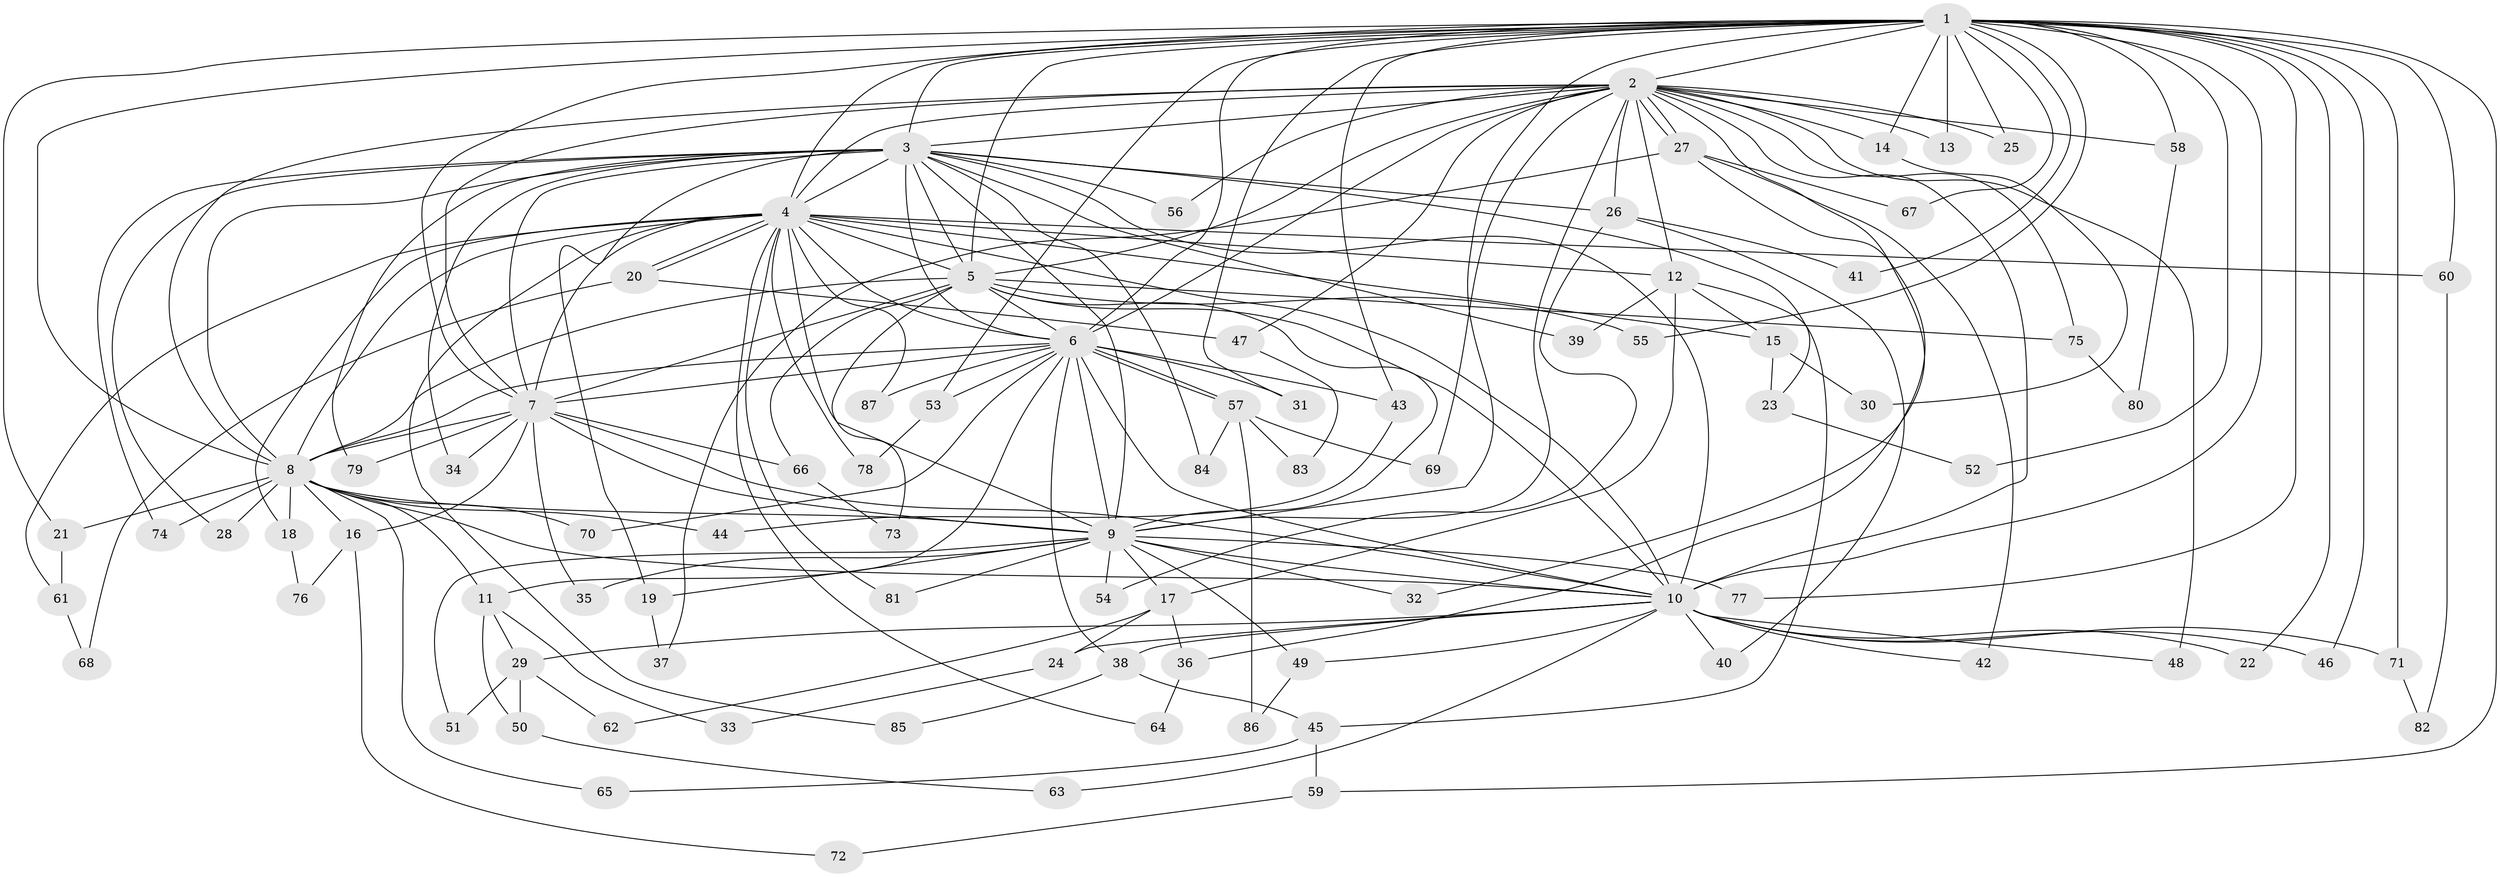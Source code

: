 // coarse degree distribution, {27: 0.014705882352941176, 19: 0.04411764705882353, 15: 0.014705882352941176, 14: 0.029411764705882353, 17: 0.014705882352941176, 4: 0.058823529411764705, 8: 0.014705882352941176, 2: 0.47058823529411764, 3: 0.20588235294117646, 6: 0.04411764705882353, 5: 0.04411764705882353, 1: 0.04411764705882353}
// Generated by graph-tools (version 1.1) at 2025/23/03/03/25 07:23:41]
// undirected, 87 vertices, 199 edges
graph export_dot {
graph [start="1"]
  node [color=gray90,style=filled];
  1;
  2;
  3;
  4;
  5;
  6;
  7;
  8;
  9;
  10;
  11;
  12;
  13;
  14;
  15;
  16;
  17;
  18;
  19;
  20;
  21;
  22;
  23;
  24;
  25;
  26;
  27;
  28;
  29;
  30;
  31;
  32;
  33;
  34;
  35;
  36;
  37;
  38;
  39;
  40;
  41;
  42;
  43;
  44;
  45;
  46;
  47;
  48;
  49;
  50;
  51;
  52;
  53;
  54;
  55;
  56;
  57;
  58;
  59;
  60;
  61;
  62;
  63;
  64;
  65;
  66;
  67;
  68;
  69;
  70;
  71;
  72;
  73;
  74;
  75;
  76;
  77;
  78;
  79;
  80;
  81;
  82;
  83;
  84;
  85;
  86;
  87;
  1 -- 2;
  1 -- 3;
  1 -- 4;
  1 -- 5;
  1 -- 6;
  1 -- 7;
  1 -- 8;
  1 -- 9;
  1 -- 10;
  1 -- 13;
  1 -- 14;
  1 -- 21;
  1 -- 22;
  1 -- 25;
  1 -- 31;
  1 -- 41;
  1 -- 43;
  1 -- 46;
  1 -- 52;
  1 -- 53;
  1 -- 55;
  1 -- 58;
  1 -- 59;
  1 -- 60;
  1 -- 67;
  1 -- 71;
  1 -- 77;
  2 -- 3;
  2 -- 4;
  2 -- 5;
  2 -- 6;
  2 -- 7;
  2 -- 8;
  2 -- 9;
  2 -- 10;
  2 -- 12;
  2 -- 13;
  2 -- 14;
  2 -- 25;
  2 -- 26;
  2 -- 27;
  2 -- 27;
  2 -- 32;
  2 -- 47;
  2 -- 48;
  2 -- 56;
  2 -- 58;
  2 -- 69;
  2 -- 75;
  3 -- 4;
  3 -- 5;
  3 -- 6;
  3 -- 7;
  3 -- 8;
  3 -- 9;
  3 -- 10;
  3 -- 19;
  3 -- 23;
  3 -- 26;
  3 -- 28;
  3 -- 34;
  3 -- 39;
  3 -- 56;
  3 -- 74;
  3 -- 79;
  3 -- 84;
  4 -- 5;
  4 -- 6;
  4 -- 7;
  4 -- 8;
  4 -- 9;
  4 -- 10;
  4 -- 12;
  4 -- 15;
  4 -- 18;
  4 -- 20;
  4 -- 20;
  4 -- 60;
  4 -- 61;
  4 -- 64;
  4 -- 78;
  4 -- 81;
  4 -- 85;
  4 -- 87;
  5 -- 6;
  5 -- 7;
  5 -- 8;
  5 -- 9;
  5 -- 10;
  5 -- 55;
  5 -- 66;
  5 -- 73;
  5 -- 75;
  6 -- 7;
  6 -- 8;
  6 -- 9;
  6 -- 10;
  6 -- 11;
  6 -- 31;
  6 -- 38;
  6 -- 43;
  6 -- 53;
  6 -- 57;
  6 -- 57;
  6 -- 70;
  6 -- 87;
  7 -- 8;
  7 -- 9;
  7 -- 10;
  7 -- 16;
  7 -- 34;
  7 -- 35;
  7 -- 66;
  7 -- 79;
  8 -- 9;
  8 -- 10;
  8 -- 11;
  8 -- 16;
  8 -- 18;
  8 -- 21;
  8 -- 28;
  8 -- 44;
  8 -- 65;
  8 -- 70;
  8 -- 74;
  9 -- 10;
  9 -- 17;
  9 -- 19;
  9 -- 32;
  9 -- 35;
  9 -- 49;
  9 -- 51;
  9 -- 54;
  9 -- 77;
  9 -- 81;
  10 -- 22;
  10 -- 24;
  10 -- 29;
  10 -- 38;
  10 -- 40;
  10 -- 42;
  10 -- 46;
  10 -- 48;
  10 -- 49;
  10 -- 63;
  10 -- 71;
  11 -- 29;
  11 -- 33;
  11 -- 50;
  12 -- 15;
  12 -- 17;
  12 -- 39;
  12 -- 45;
  14 -- 30;
  15 -- 23;
  15 -- 30;
  16 -- 72;
  16 -- 76;
  17 -- 24;
  17 -- 36;
  17 -- 62;
  18 -- 76;
  19 -- 37;
  20 -- 47;
  20 -- 68;
  21 -- 61;
  23 -- 52;
  24 -- 33;
  26 -- 40;
  26 -- 41;
  26 -- 54;
  27 -- 36;
  27 -- 37;
  27 -- 42;
  27 -- 67;
  29 -- 50;
  29 -- 51;
  29 -- 62;
  36 -- 64;
  38 -- 45;
  38 -- 85;
  43 -- 44;
  45 -- 59;
  45 -- 65;
  47 -- 83;
  49 -- 86;
  50 -- 63;
  53 -- 78;
  57 -- 69;
  57 -- 83;
  57 -- 84;
  57 -- 86;
  58 -- 80;
  59 -- 72;
  60 -- 82;
  61 -- 68;
  66 -- 73;
  71 -- 82;
  75 -- 80;
}
